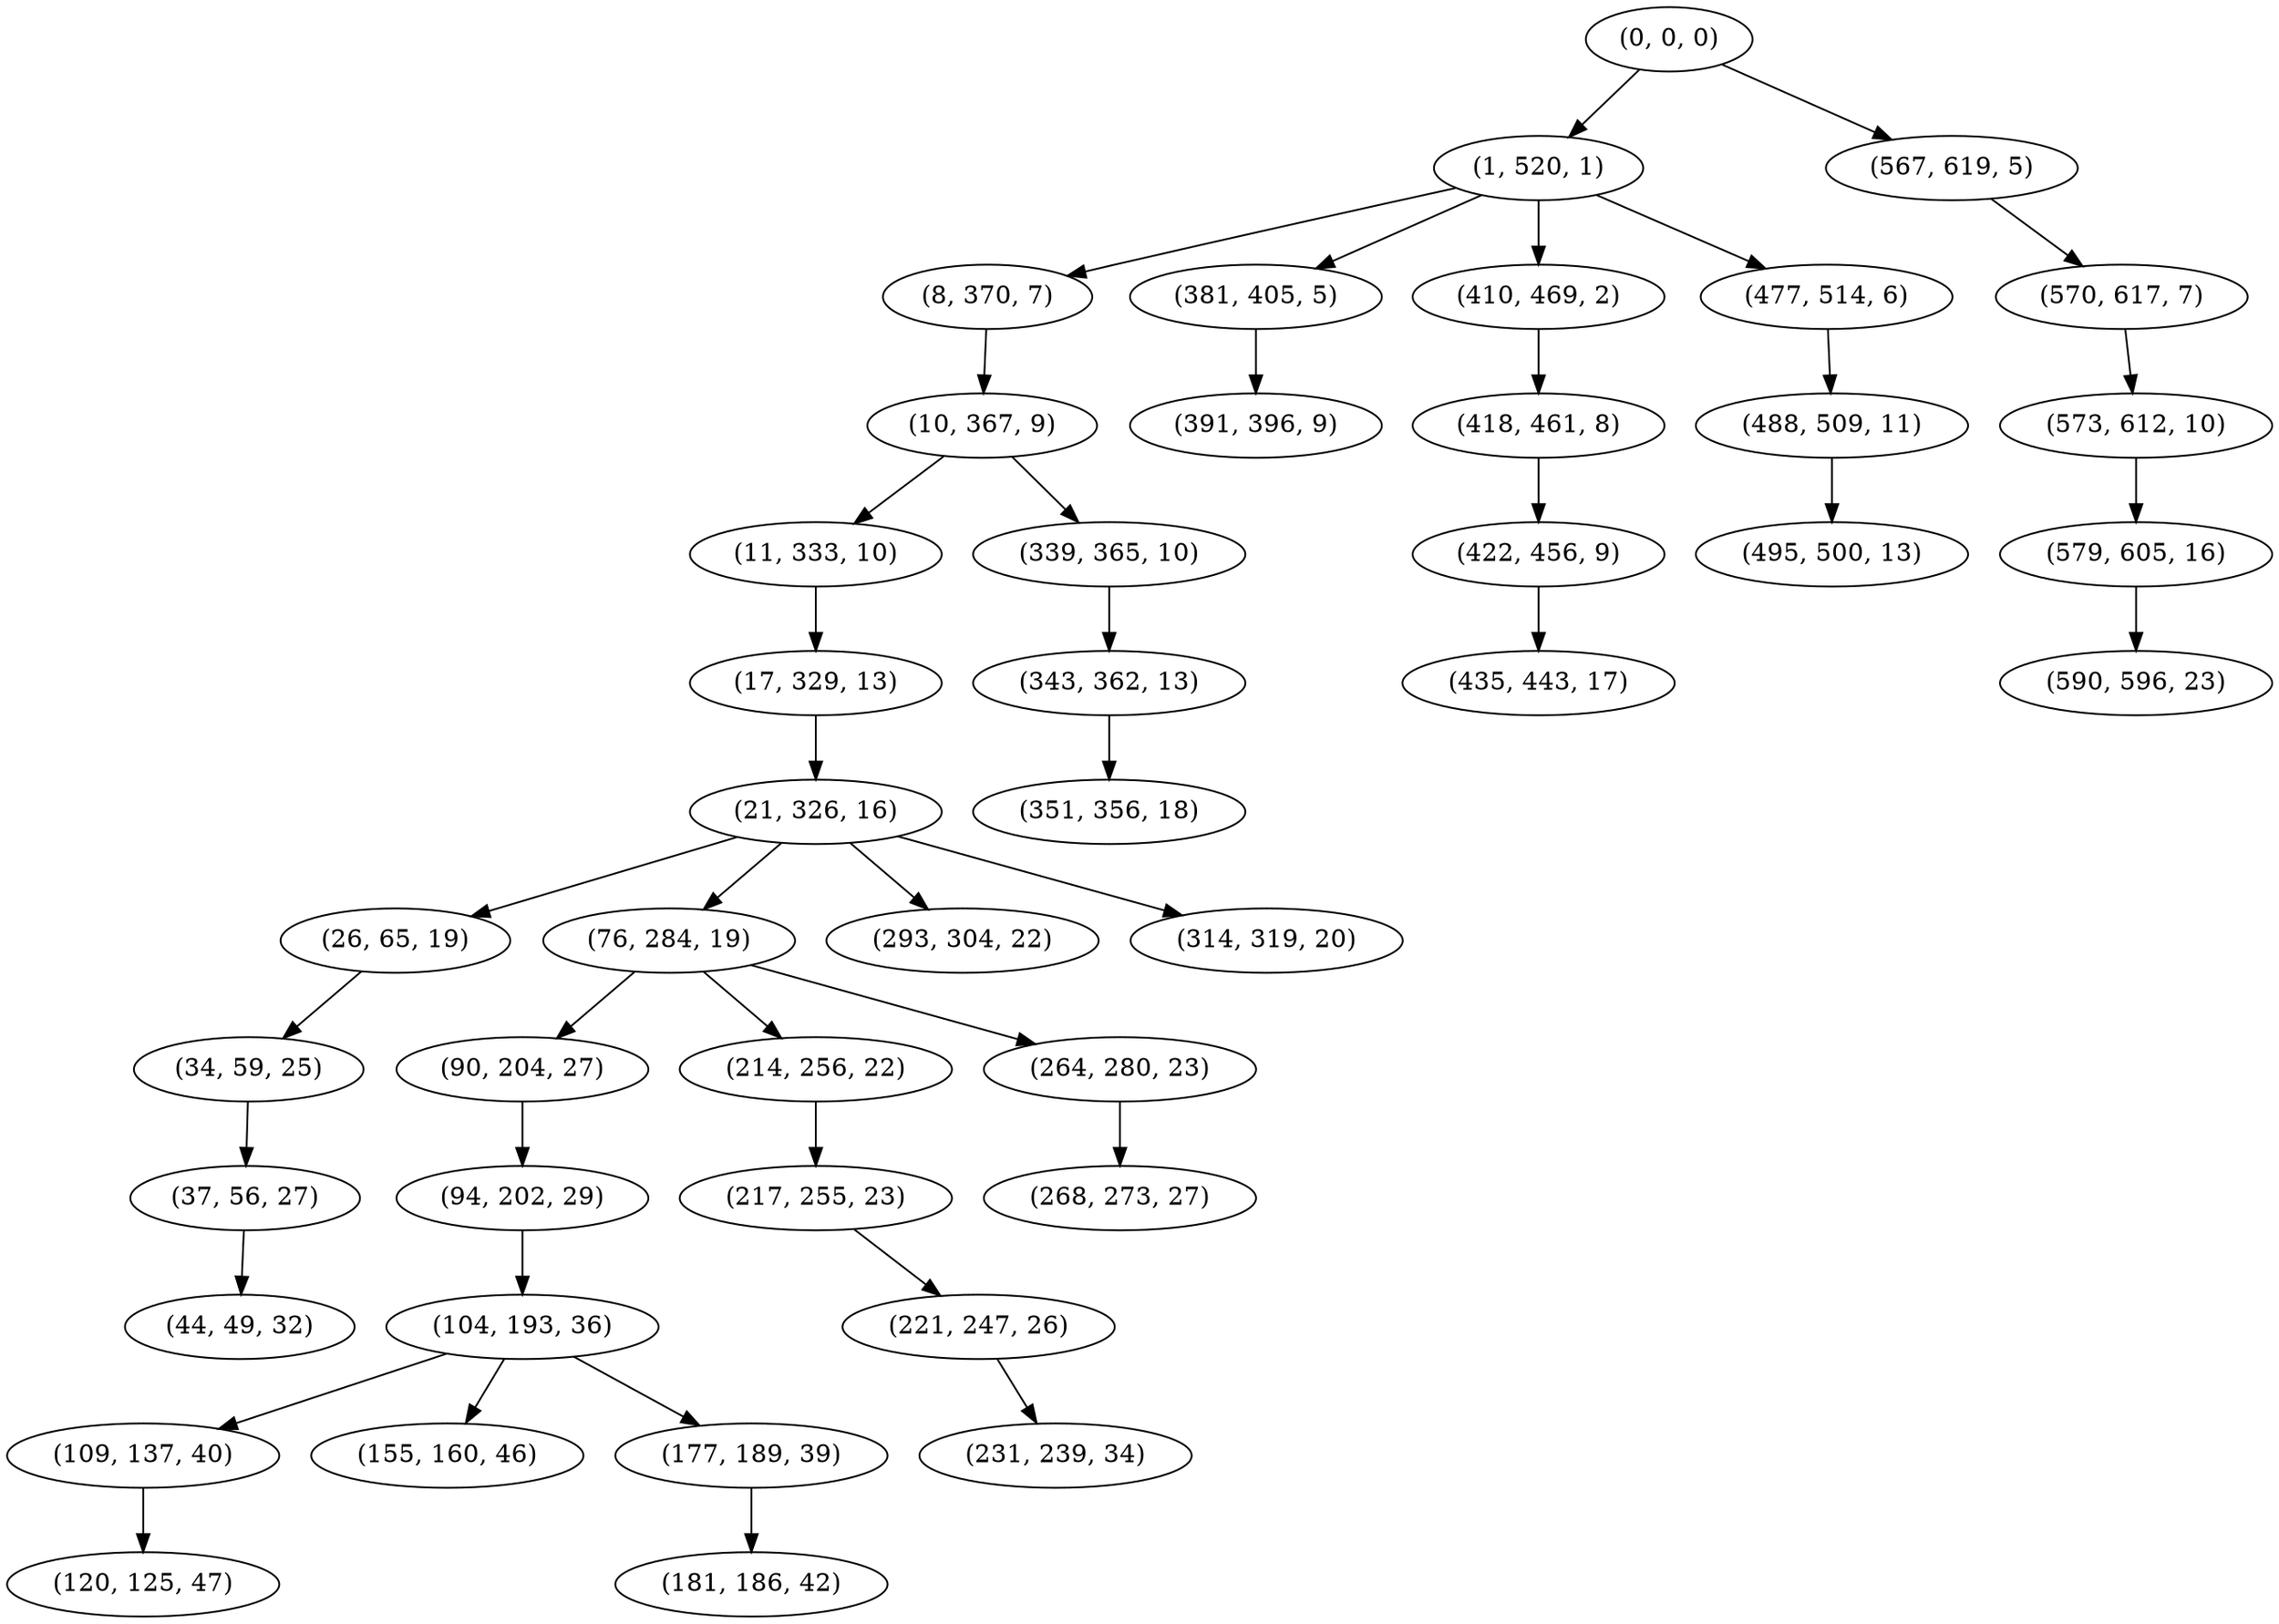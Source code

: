 digraph tree {
    "(0, 0, 0)";
    "(1, 520, 1)";
    "(8, 370, 7)";
    "(10, 367, 9)";
    "(11, 333, 10)";
    "(17, 329, 13)";
    "(21, 326, 16)";
    "(26, 65, 19)";
    "(34, 59, 25)";
    "(37, 56, 27)";
    "(44, 49, 32)";
    "(76, 284, 19)";
    "(90, 204, 27)";
    "(94, 202, 29)";
    "(104, 193, 36)";
    "(109, 137, 40)";
    "(120, 125, 47)";
    "(155, 160, 46)";
    "(177, 189, 39)";
    "(181, 186, 42)";
    "(214, 256, 22)";
    "(217, 255, 23)";
    "(221, 247, 26)";
    "(231, 239, 34)";
    "(264, 280, 23)";
    "(268, 273, 27)";
    "(293, 304, 22)";
    "(314, 319, 20)";
    "(339, 365, 10)";
    "(343, 362, 13)";
    "(351, 356, 18)";
    "(381, 405, 5)";
    "(391, 396, 9)";
    "(410, 469, 2)";
    "(418, 461, 8)";
    "(422, 456, 9)";
    "(435, 443, 17)";
    "(477, 514, 6)";
    "(488, 509, 11)";
    "(495, 500, 13)";
    "(567, 619, 5)";
    "(570, 617, 7)";
    "(573, 612, 10)";
    "(579, 605, 16)";
    "(590, 596, 23)";
    "(0, 0, 0)" -> "(1, 520, 1)";
    "(0, 0, 0)" -> "(567, 619, 5)";
    "(1, 520, 1)" -> "(8, 370, 7)";
    "(1, 520, 1)" -> "(381, 405, 5)";
    "(1, 520, 1)" -> "(410, 469, 2)";
    "(1, 520, 1)" -> "(477, 514, 6)";
    "(8, 370, 7)" -> "(10, 367, 9)";
    "(10, 367, 9)" -> "(11, 333, 10)";
    "(10, 367, 9)" -> "(339, 365, 10)";
    "(11, 333, 10)" -> "(17, 329, 13)";
    "(17, 329, 13)" -> "(21, 326, 16)";
    "(21, 326, 16)" -> "(26, 65, 19)";
    "(21, 326, 16)" -> "(76, 284, 19)";
    "(21, 326, 16)" -> "(293, 304, 22)";
    "(21, 326, 16)" -> "(314, 319, 20)";
    "(26, 65, 19)" -> "(34, 59, 25)";
    "(34, 59, 25)" -> "(37, 56, 27)";
    "(37, 56, 27)" -> "(44, 49, 32)";
    "(76, 284, 19)" -> "(90, 204, 27)";
    "(76, 284, 19)" -> "(214, 256, 22)";
    "(76, 284, 19)" -> "(264, 280, 23)";
    "(90, 204, 27)" -> "(94, 202, 29)";
    "(94, 202, 29)" -> "(104, 193, 36)";
    "(104, 193, 36)" -> "(109, 137, 40)";
    "(104, 193, 36)" -> "(155, 160, 46)";
    "(104, 193, 36)" -> "(177, 189, 39)";
    "(109, 137, 40)" -> "(120, 125, 47)";
    "(177, 189, 39)" -> "(181, 186, 42)";
    "(214, 256, 22)" -> "(217, 255, 23)";
    "(217, 255, 23)" -> "(221, 247, 26)";
    "(221, 247, 26)" -> "(231, 239, 34)";
    "(264, 280, 23)" -> "(268, 273, 27)";
    "(339, 365, 10)" -> "(343, 362, 13)";
    "(343, 362, 13)" -> "(351, 356, 18)";
    "(381, 405, 5)" -> "(391, 396, 9)";
    "(410, 469, 2)" -> "(418, 461, 8)";
    "(418, 461, 8)" -> "(422, 456, 9)";
    "(422, 456, 9)" -> "(435, 443, 17)";
    "(477, 514, 6)" -> "(488, 509, 11)";
    "(488, 509, 11)" -> "(495, 500, 13)";
    "(567, 619, 5)" -> "(570, 617, 7)";
    "(570, 617, 7)" -> "(573, 612, 10)";
    "(573, 612, 10)" -> "(579, 605, 16)";
    "(579, 605, 16)" -> "(590, 596, 23)";
}
